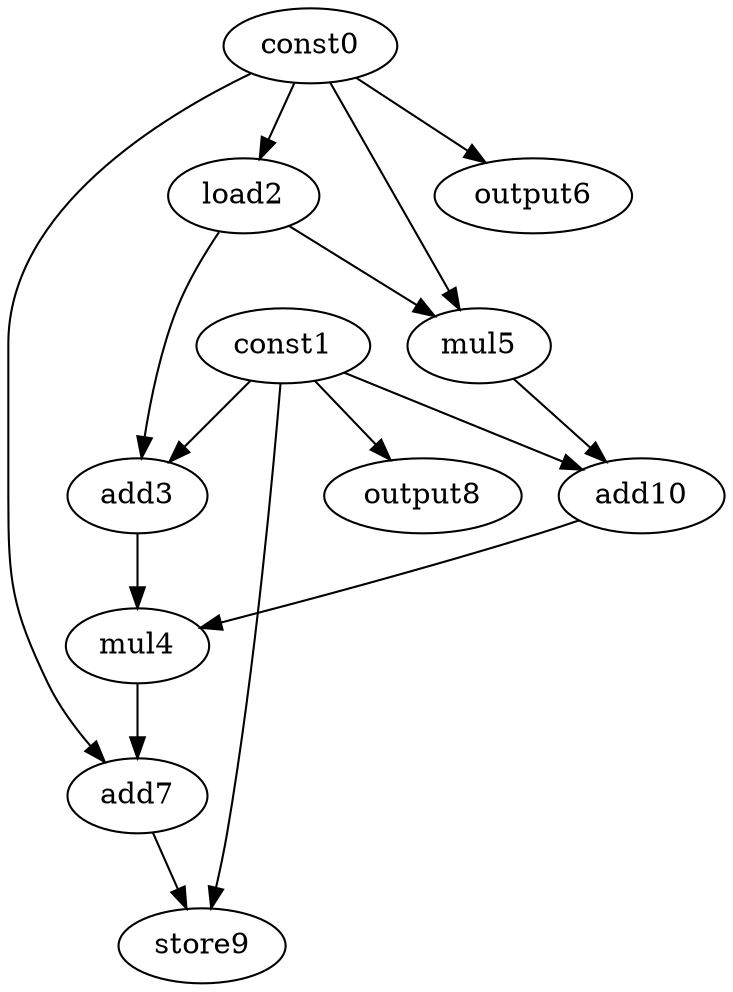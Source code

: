 digraph G { 
const0[opcode=const]; 
const1[opcode=const]; 
load2[opcode=load]; 
add3[opcode=add]; 
mul4[opcode=mul]; 
mul5[opcode=mul]; 
output6[opcode=output]; 
add7[opcode=add]; 
output8[opcode=output]; 
store9[opcode=store]; 
add10[opcode=add]; 
const0->load2[operand=0];
const0->output6[operand=0];
const1->output8[operand=0];
const1->add3[operand=0];
load2->add3[operand=1];
const0->mul5[operand=0];
load2->mul5[operand=1];
const1->add10[operand=0];
mul5->add10[operand=1];
add10->mul4[operand=0];
add3->mul4[operand=1];
const0->add7[operand=0];
mul4->add7[operand=1];
const1->store9[operand=0];
add7->store9[operand=1];
}

